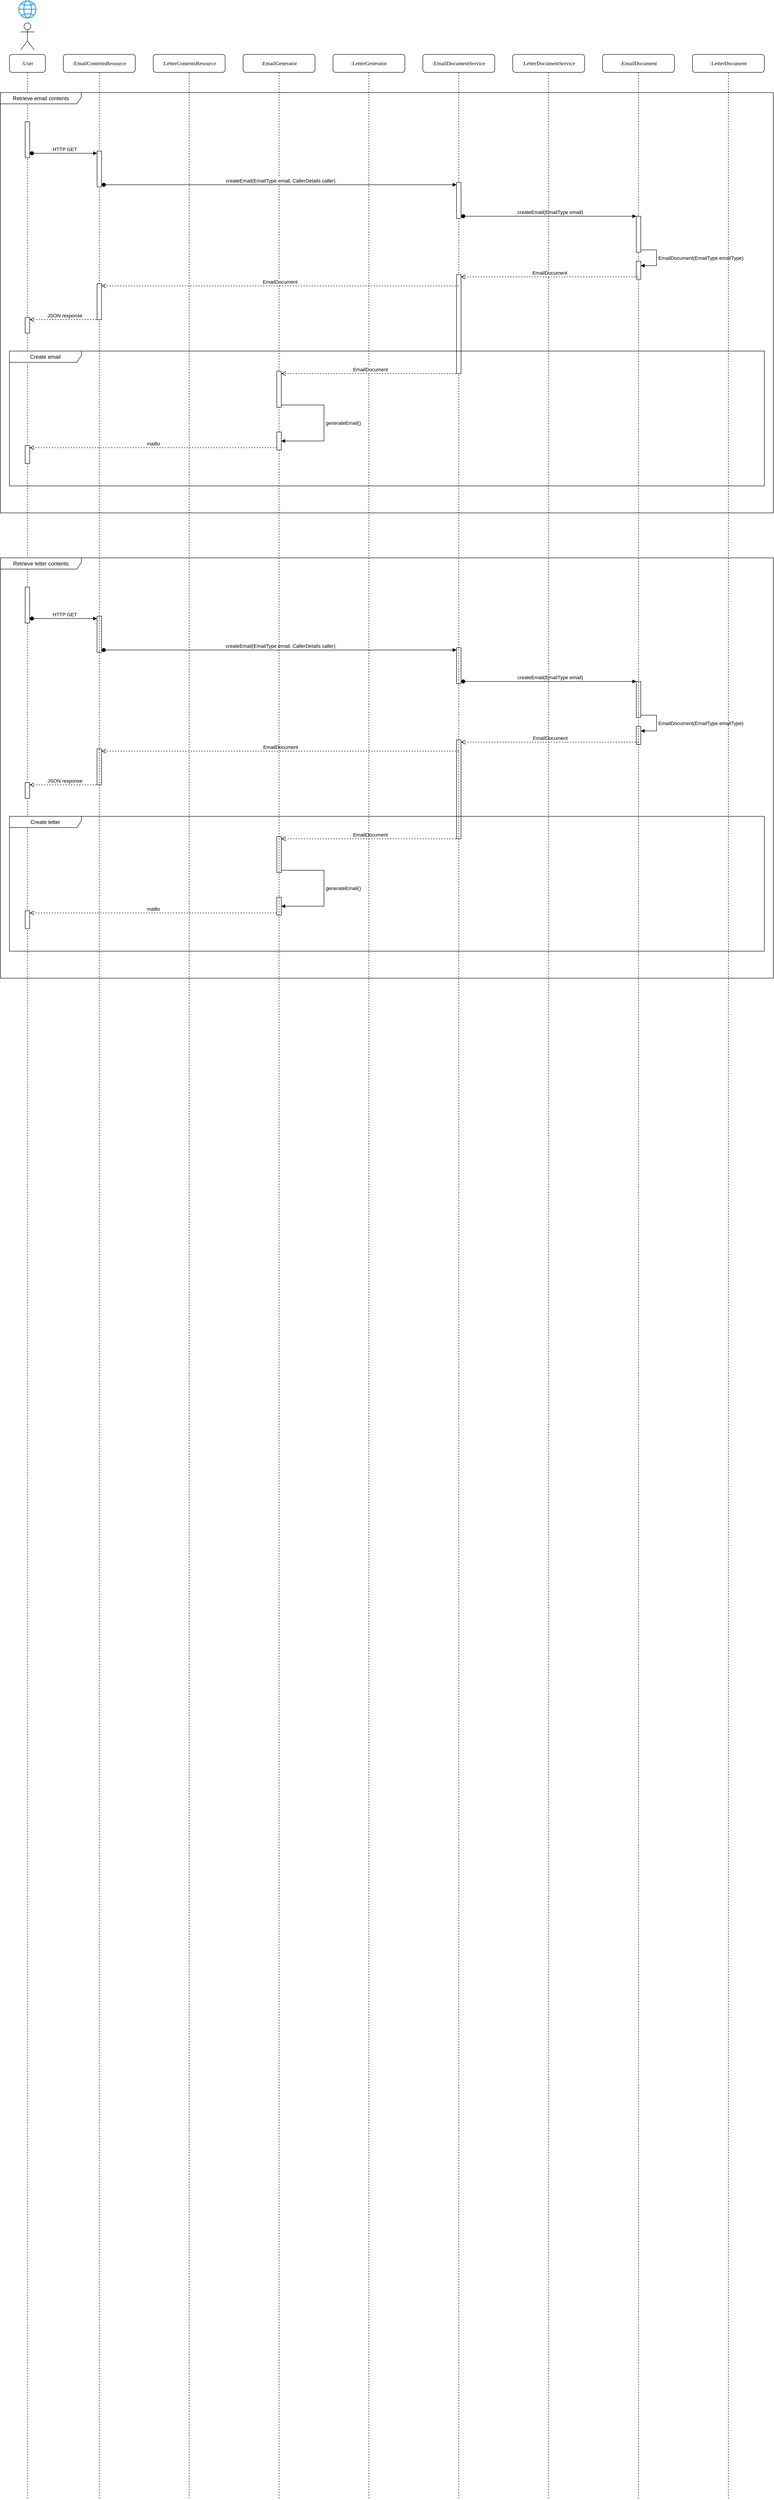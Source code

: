 <mxfile version="24.2.1" type="github">
  <diagram name="Page-1" id="13e1069c-82ec-6db2-03f1-153e76fe0fe0">
    <mxGraphModel dx="2820" dy="845" grid="1" gridSize="10" guides="1" tooltips="1" connect="1" arrows="1" fold="1" page="1" pageScale="1" pageWidth="1100" pageHeight="850" background="none" math="0" shadow="0">
      <root>
        <mxCell id="0" />
        <mxCell id="1" parent="0" />
        <mxCell id="2ybR_Enmwmyk68wynfg2-206" value=":User" style="shape=umlLifeline;perimeter=lifelinePerimeter;whiteSpace=wrap;html=1;container=1;collapsible=0;recursiveResize=0;outlineConnect=0;rounded=1;shadow=0;comic=0;labelBackgroundColor=none;strokeWidth=1;fontFamily=Verdana;fontSize=12;align=center;" parent="1" vertex="1">
          <mxGeometry x="-1080" y="140" width="80" height="5439" as="geometry" />
        </mxCell>
        <mxCell id="2KljRyAJOcrQRhTc1DdN-31" value="" style="html=1;points=[[0,0,0,0,5],[0,1,0,0,-5],[1,0,0,0,5],[1,1,0,0,-5]];perimeter=orthogonalPerimeter;outlineConnect=0;targetShapes=umlLifeline;portConstraint=eastwest;newEdgeStyle={&quot;curved&quot;:0,&quot;rounded&quot;:0};" vertex="1" parent="2ybR_Enmwmyk68wynfg2-206">
          <mxGeometry x="35" y="870" width="10" height="40" as="geometry" />
        </mxCell>
        <mxCell id="2KljRyAJOcrQRhTc1DdN-58" value="" style="html=1;points=[[0,0,0,0,5],[0,1,0,0,-5],[1,0,0,0,5],[1,1,0,0,-5]];perimeter=orthogonalPerimeter;outlineConnect=0;targetShapes=umlLifeline;portConstraint=eastwest;newEdgeStyle={&quot;curved&quot;:0,&quot;rounded&quot;:0};" vertex="1" parent="2ybR_Enmwmyk68wynfg2-206">
          <mxGeometry x="35" y="1905" width="10" height="40" as="geometry" />
        </mxCell>
        <mxCell id="2KljRyAJOcrQRhTc1DdN-59" value="" style="html=1;points=[[0,0,0,0,5],[0,1,0,0,-5],[1,0,0,0,5],[1,1,0,0,-5]];perimeter=orthogonalPerimeter;outlineConnect=0;targetShapes=umlLifeline;portConstraint=eastwest;newEdgeStyle={&quot;curved&quot;:0,&quot;rounded&quot;:0};" vertex="1" parent="2ybR_Enmwmyk68wynfg2-206">
          <mxGeometry x="195" y="1250" width="10" height="80" as="geometry" />
        </mxCell>
        <mxCell id="2KljRyAJOcrQRhTc1DdN-60" value="Retrieve letter contents" style="shape=umlFrame;whiteSpace=wrap;html=1;pointerEvents=0;width=180;height=25;" vertex="1" parent="2ybR_Enmwmyk68wynfg2-206">
          <mxGeometry x="-20" y="1120" width="1720" height="935" as="geometry" />
        </mxCell>
        <mxCell id="2KljRyAJOcrQRhTc1DdN-61" value="" style="html=1;points=[[0,0,0,0,5],[0,1,0,0,-5],[1,0,0,0,5],[1,1,0,0,-5]];perimeter=orthogonalPerimeter;outlineConnect=0;targetShapes=umlLifeline;portConstraint=eastwest;newEdgeStyle={&quot;curved&quot;:0,&quot;rounded&quot;:0};" vertex="1" parent="2ybR_Enmwmyk68wynfg2-206">
          <mxGeometry x="35" y="1185" width="10" height="80" as="geometry" />
        </mxCell>
        <mxCell id="2KljRyAJOcrQRhTc1DdN-62" value="" style="html=1;points=[[0,0,0,0,5],[0,1,0,0,-5],[1,0,0,0,5],[1,1,0,0,-5]];perimeter=orthogonalPerimeter;outlineConnect=0;targetShapes=umlLifeline;portConstraint=eastwest;newEdgeStyle={&quot;curved&quot;:0,&quot;rounded&quot;:0};" vertex="1" parent="2ybR_Enmwmyk68wynfg2-206">
          <mxGeometry x="995" y="1320" width="10" height="80" as="geometry" />
        </mxCell>
        <mxCell id="2KljRyAJOcrQRhTc1DdN-63" value="createEmail(EmailType email)" style="html=1;verticalAlign=bottom;startArrow=oval;startFill=1;endArrow=block;startSize=8;curved=0;rounded=0;" edge="1" parent="2ybR_Enmwmyk68wynfg2-206" target="2KljRyAJOcrQRhTc1DdN-65">
          <mxGeometry width="60" relative="1" as="geometry">
            <mxPoint x="1010" y="1395" as="sourcePoint" />
            <mxPoint x="1070" y="1395" as="targetPoint" />
          </mxGeometry>
        </mxCell>
        <mxCell id="2KljRyAJOcrQRhTc1DdN-64" value="" style="html=1;points=[[0,0,0,0,5],[0,1,0,0,-5],[1,0,0,0,5],[1,1,0,0,-5]];perimeter=orthogonalPerimeter;outlineConnect=0;targetShapes=umlLifeline;portConstraint=eastwest;newEdgeStyle={&quot;curved&quot;:0,&quot;rounded&quot;:0};" vertex="1" parent="2ybR_Enmwmyk68wynfg2-206">
          <mxGeometry x="995" y="1525" width="10" height="220" as="geometry" />
        </mxCell>
        <mxCell id="2KljRyAJOcrQRhTc1DdN-65" value="" style="html=1;points=[[0,0,0,0,5],[0,1,0,0,-5],[1,0,0,0,5],[1,1,0,0,-5]];perimeter=orthogonalPerimeter;outlineConnect=0;targetShapes=umlLifeline;portConstraint=eastwest;newEdgeStyle={&quot;curved&quot;:0,&quot;rounded&quot;:0};" vertex="1" parent="2ybR_Enmwmyk68wynfg2-206">
          <mxGeometry x="1395" y="1395" width="10" height="80" as="geometry" />
        </mxCell>
        <mxCell id="2KljRyAJOcrQRhTc1DdN-66" value="" style="html=1;points=[[0,0,0,0,5],[0,1,0,0,-5],[1,0,0,0,5],[1,1,0,0,-5]];perimeter=orthogonalPerimeter;outlineConnect=0;targetShapes=umlLifeline;portConstraint=eastwest;newEdgeStyle={&quot;curved&quot;:0,&quot;rounded&quot;:0};" vertex="1" parent="2ybR_Enmwmyk68wynfg2-206">
          <mxGeometry x="1395" y="1495" width="10" height="40" as="geometry" />
        </mxCell>
        <mxCell id="2KljRyAJOcrQRhTc1DdN-67" value="EmailDocument(EmailType emailType)" style="html=1;align=left;spacingLeft=2;endArrow=block;rounded=0;edgeStyle=orthogonalEdgeStyle;curved=0;rounded=0;exitX=1;exitY=1;exitDx=0;exitDy=-5;exitPerimeter=0;" edge="1" parent="2ybR_Enmwmyk68wynfg2-206" source="2KljRyAJOcrQRhTc1DdN-65" target="2KljRyAJOcrQRhTc1DdN-66">
          <mxGeometry relative="1" as="geometry">
            <mxPoint x="1320" y="1475" as="sourcePoint" />
            <Array as="points">
              <mxPoint x="1440" y="1470" />
              <mxPoint x="1440" y="1505" />
            </Array>
          </mxGeometry>
        </mxCell>
        <mxCell id="2KljRyAJOcrQRhTc1DdN-68" value="Create letter" style="shape=umlFrame;whiteSpace=wrap;html=1;pointerEvents=0;width=160;height=25;" vertex="1" parent="2ybR_Enmwmyk68wynfg2-206">
          <mxGeometry y="1695" width="1680" height="300" as="geometry" />
        </mxCell>
        <mxCell id="2KljRyAJOcrQRhTc1DdN-69" value="HTTP GET" style="html=1;verticalAlign=bottom;startArrow=oval;startFill=1;endArrow=block;startSize=8;curved=0;rounded=0;entryX=0;entryY=0;entryDx=0;entryDy=5;entryPerimeter=0;" edge="1" parent="2ybR_Enmwmyk68wynfg2-206" target="2KljRyAJOcrQRhTc1DdN-59">
          <mxGeometry width="60" relative="1" as="geometry">
            <mxPoint x="50" y="1255" as="sourcePoint" />
            <mxPoint x="110" y="1255" as="targetPoint" />
          </mxGeometry>
        </mxCell>
        <mxCell id="2KljRyAJOcrQRhTc1DdN-70" value="createEmail(EmailType email, CallerDetails caller)" style="html=1;verticalAlign=bottom;startArrow=oval;startFill=1;endArrow=block;startSize=8;curved=0;rounded=0;entryX=0;entryY=0;entryDx=0;entryDy=5;entryPerimeter=0;" edge="1" parent="2ybR_Enmwmyk68wynfg2-206" target="2KljRyAJOcrQRhTc1DdN-62">
          <mxGeometry width="60" relative="1" as="geometry">
            <mxPoint x="210" y="1325" as="sourcePoint" />
            <mxPoint x="270" y="1325" as="targetPoint" />
          </mxGeometry>
        </mxCell>
        <mxCell id="2KljRyAJOcrQRhTc1DdN-71" value="EmailDocument" style="html=1;verticalAlign=bottom;endArrow=open;dashed=1;endSize=8;curved=0;rounded=0;entryX=1;entryY=0;entryDx=0;entryDy=5;entryPerimeter=0;" edge="1" parent="2ybR_Enmwmyk68wynfg2-206" target="2KljRyAJOcrQRhTc1DdN-64">
          <mxGeometry relative="1" as="geometry">
            <mxPoint x="1400" y="1530" as="sourcePoint" />
            <mxPoint x="1290" y="1535" as="targetPoint" />
          </mxGeometry>
        </mxCell>
        <mxCell id="2KljRyAJOcrQRhTc1DdN-72" value="" style="html=1;points=[[0,0,0,0,5],[0,1,0,0,-5],[1,0,0,0,5],[1,1,0,0,-5]];perimeter=orthogonalPerimeter;outlineConnect=0;targetShapes=umlLifeline;portConstraint=eastwest;newEdgeStyle={&quot;curved&quot;:0,&quot;rounded&quot;:0};" vertex="1" parent="2ybR_Enmwmyk68wynfg2-206">
          <mxGeometry x="195" y="1545" width="10" height="80" as="geometry" />
        </mxCell>
        <mxCell id="2KljRyAJOcrQRhTc1DdN-73" value="" style="html=1;points=[[0,0,0,0,5],[0,1,0,0,-5],[1,0,0,0,5],[1,1,0,0,-5]];perimeter=orthogonalPerimeter;outlineConnect=0;targetShapes=umlLifeline;portConstraint=eastwest;newEdgeStyle={&quot;curved&quot;:0,&quot;rounded&quot;:0};" vertex="1" parent="2ybR_Enmwmyk68wynfg2-206">
          <mxGeometry x="35" y="1620" width="10" height="35" as="geometry" />
        </mxCell>
        <mxCell id="2KljRyAJOcrQRhTc1DdN-74" value="JSON response" style="html=1;verticalAlign=bottom;endArrow=open;dashed=1;endSize=8;curved=0;rounded=0;entryX=1;entryY=0;entryDx=0;entryDy=5;entryPerimeter=0;" edge="1" parent="2ybR_Enmwmyk68wynfg2-206" target="2KljRyAJOcrQRhTc1DdN-73">
          <mxGeometry relative="1" as="geometry">
            <mxPoint x="200" y="1625" as="sourcePoint" />
            <mxPoint x="120" y="1625" as="targetPoint" />
          </mxGeometry>
        </mxCell>
        <mxCell id="2KljRyAJOcrQRhTc1DdN-75" value="EmailDocument" style="html=1;verticalAlign=bottom;endArrow=open;dashed=1;endSize=8;curved=0;rounded=0;entryX=1;entryY=0;entryDx=0;entryDy=5;entryPerimeter=0;" edge="1" parent="2ybR_Enmwmyk68wynfg2-206" target="2KljRyAJOcrQRhTc1DdN-72">
          <mxGeometry relative="1" as="geometry">
            <mxPoint x="1000" y="1550" as="sourcePoint" />
            <mxPoint x="920" y="1555" as="targetPoint" />
          </mxGeometry>
        </mxCell>
        <mxCell id="2KljRyAJOcrQRhTc1DdN-76" value="" style="html=1;points=[[0,0,0,0,5],[0,1,0,0,-5],[1,0,0,0,5],[1,1,0,0,-5]];perimeter=orthogonalPerimeter;outlineConnect=0;targetShapes=umlLifeline;portConstraint=eastwest;newEdgeStyle={&quot;curved&quot;:0,&quot;rounded&quot;:0};" vertex="1" parent="2ybR_Enmwmyk68wynfg2-206">
          <mxGeometry x="595" y="1740" width="10" height="80" as="geometry" />
        </mxCell>
        <mxCell id="2KljRyAJOcrQRhTc1DdN-77" value="EmailDocument" style="html=1;verticalAlign=bottom;endArrow=open;dashed=1;endSize=8;curved=0;rounded=0;entryX=1;entryY=0;entryDx=0;entryDy=5;entryPerimeter=0;" edge="1" parent="2ybR_Enmwmyk68wynfg2-206" target="2KljRyAJOcrQRhTc1DdN-76">
          <mxGeometry relative="1" as="geometry">
            <mxPoint x="1000" y="1745" as="sourcePoint" />
            <mxPoint x="920" y="1745" as="targetPoint" />
          </mxGeometry>
        </mxCell>
        <mxCell id="2KljRyAJOcrQRhTc1DdN-78" value="" style="html=1;points=[[0,0,0,0,5],[0,1,0,0,-5],[1,0,0,0,5],[1,1,0,0,-5]];perimeter=orthogonalPerimeter;outlineConnect=0;targetShapes=umlLifeline;portConstraint=eastwest;newEdgeStyle={&quot;curved&quot;:0,&quot;rounded&quot;:0};" vertex="1" parent="2ybR_Enmwmyk68wynfg2-206">
          <mxGeometry x="595" y="1875" width="10" height="40" as="geometry" />
        </mxCell>
        <mxCell id="2KljRyAJOcrQRhTc1DdN-79" value="generateEmail()" style="html=1;align=left;spacingLeft=2;endArrow=block;rounded=0;edgeStyle=orthogonalEdgeStyle;curved=0;rounded=0;exitX=1;exitY=1;exitDx=0;exitDy=-5;exitPerimeter=0;" edge="1" parent="2ybR_Enmwmyk68wynfg2-206" source="2KljRyAJOcrQRhTc1DdN-76" target="2KljRyAJOcrQRhTc1DdN-78">
          <mxGeometry relative="1" as="geometry">
            <mxPoint x="670" y="1865" as="sourcePoint" />
            <Array as="points">
              <mxPoint x="700" y="1815" />
              <mxPoint x="700" y="1895" />
            </Array>
          </mxGeometry>
        </mxCell>
        <mxCell id="2KljRyAJOcrQRhTc1DdN-80" value="mailto" style="html=1;verticalAlign=bottom;endArrow=open;dashed=1;endSize=8;curved=0;rounded=0;exitX=0;exitY=1;exitDx=0;exitDy=-5;exitPerimeter=0;entryX=1;entryY=0;entryDx=0;entryDy=5;entryPerimeter=0;" edge="1" parent="2ybR_Enmwmyk68wynfg2-206" source="2KljRyAJOcrQRhTc1DdN-78" target="2KljRyAJOcrQRhTc1DdN-58">
          <mxGeometry relative="1" as="geometry">
            <mxPoint x="490" y="1905" as="sourcePoint" />
            <mxPoint x="410" y="1905" as="targetPoint" />
          </mxGeometry>
        </mxCell>
        <mxCell id="7baba1c4bc27f4b0-8" value=":EmailContentsResource" style="shape=umlLifeline;perimeter=lifelinePerimeter;whiteSpace=wrap;html=1;container=1;collapsible=0;recursiveResize=0;outlineConnect=0;rounded=1;shadow=0;comic=0;labelBackgroundColor=none;strokeWidth=1;fontFamily=Verdana;fontSize=12;align=center;" parent="1" vertex="1">
          <mxGeometry x="-960" y="140" width="160" height="5439" as="geometry" />
        </mxCell>
        <mxCell id="2KljRyAJOcrQRhTc1DdN-5" value="" style="html=1;points=[[0,0,0,0,5],[0,1,0,0,-5],[1,0,0,0,5],[1,1,0,0,-5]];perimeter=orthogonalPerimeter;outlineConnect=0;targetShapes=umlLifeline;portConstraint=eastwest;newEdgeStyle={&quot;curved&quot;:0,&quot;rounded&quot;:0};" vertex="1" parent="7baba1c4bc27f4b0-8">
          <mxGeometry x="75" y="215" width="10" height="80" as="geometry" />
        </mxCell>
        <mxCell id="2ybR_Enmwmyk68wynfg2-215" value="" style="shape=umlActor;verticalLabelPosition=bottom;verticalAlign=top;html=1;" parent="1" vertex="1">
          <mxGeometry x="-1055" y="70" width="30" height="60" as="geometry" />
        </mxCell>
        <mxCell id="Pqkm6T4iRC-XtUFv7M2G-2" value=":LetterContentsResource" style="shape=umlLifeline;perimeter=lifelinePerimeter;whiteSpace=wrap;html=1;container=1;collapsible=0;recursiveResize=0;outlineConnect=0;rounded=1;shadow=0;comic=0;labelBackgroundColor=none;strokeWidth=1;fontFamily=Verdana;fontSize=12;align=center;" parent="1" vertex="1">
          <mxGeometry x="-760" y="140" width="160" height="5439" as="geometry" />
        </mxCell>
        <mxCell id="Pqkm6T4iRC-XtUFv7M2G-3" value="" style="sketch=0;outlineConnect=0;fillColor=#1BA1E2;strokeColor=#006EAF;dashed=0;verticalLabelPosition=bottom;verticalAlign=top;align=center;html=1;fontSize=12;fontStyle=0;aspect=fixed;pointerEvents=1;shape=mxgraph.aws4.globe;fontColor=#ffffff;" parent="1" vertex="1">
          <mxGeometry x="-1060" y="20" width="40" height="40" as="geometry" />
        </mxCell>
        <mxCell id="2KljRyAJOcrQRhTc1DdN-1" value=":EmailGenerator" style="shape=umlLifeline;perimeter=lifelinePerimeter;whiteSpace=wrap;html=1;container=1;collapsible=0;recursiveResize=0;outlineConnect=0;rounded=1;shadow=0;comic=0;labelBackgroundColor=none;strokeWidth=1;fontFamily=Verdana;fontSize=12;align=center;" vertex="1" parent="1">
          <mxGeometry x="-560" y="140" width="160" height="5439" as="geometry" />
        </mxCell>
        <mxCell id="2KljRyAJOcrQRhTc1DdN-2" value=":LetterGenerator" style="shape=umlLifeline;perimeter=lifelinePerimeter;whiteSpace=wrap;html=1;container=1;collapsible=0;recursiveResize=0;outlineConnect=0;rounded=1;shadow=0;comic=0;labelBackgroundColor=none;strokeWidth=1;fontFamily=Verdana;fontSize=12;align=center;" vertex="1" parent="1">
          <mxGeometry x="-360" y="140" width="160" height="5439" as="geometry" />
        </mxCell>
        <mxCell id="2KljRyAJOcrQRhTc1DdN-3" value="Retrieve email contents" style="shape=umlFrame;whiteSpace=wrap;html=1;pointerEvents=0;width=180;height=25;" vertex="1" parent="1">
          <mxGeometry x="-1100" y="225" width="1720" height="935" as="geometry" />
        </mxCell>
        <mxCell id="2KljRyAJOcrQRhTc1DdN-4" value="" style="html=1;points=[[0,0,0,0,5],[0,1,0,0,-5],[1,0,0,0,5],[1,1,0,0,-5]];perimeter=orthogonalPerimeter;outlineConnect=0;targetShapes=umlLifeline;portConstraint=eastwest;newEdgeStyle={&quot;curved&quot;:0,&quot;rounded&quot;:0};" vertex="1" parent="1">
          <mxGeometry x="-1045" y="290" width="10" height="80" as="geometry" />
        </mxCell>
        <mxCell id="2KljRyAJOcrQRhTc1DdN-6" value=":EmailDocumentService" style="shape=umlLifeline;perimeter=lifelinePerimeter;whiteSpace=wrap;html=1;container=1;collapsible=0;recursiveResize=0;outlineConnect=0;rounded=1;shadow=0;comic=0;labelBackgroundColor=none;strokeWidth=1;fontFamily=Verdana;fontSize=12;align=center;" vertex="1" parent="1">
          <mxGeometry x="-160" y="140" width="160" height="5439" as="geometry" />
        </mxCell>
        <mxCell id="2KljRyAJOcrQRhTc1DdN-12" value="" style="html=1;points=[[0,0,0,0,5],[0,1,0,0,-5],[1,0,0,0,5],[1,1,0,0,-5]];perimeter=orthogonalPerimeter;outlineConnect=0;targetShapes=umlLifeline;portConstraint=eastwest;newEdgeStyle={&quot;curved&quot;:0,&quot;rounded&quot;:0};" vertex="1" parent="2KljRyAJOcrQRhTc1DdN-6">
          <mxGeometry x="75" y="285" width="10" height="80" as="geometry" />
        </mxCell>
        <mxCell id="2KljRyAJOcrQRhTc1DdN-15" value="createEmail(EmailType email)" style="html=1;verticalAlign=bottom;startArrow=oval;startFill=1;endArrow=block;startSize=8;curved=0;rounded=0;" edge="1" parent="2KljRyAJOcrQRhTc1DdN-6" target="2KljRyAJOcrQRhTc1DdN-14">
          <mxGeometry width="60" relative="1" as="geometry">
            <mxPoint x="90" y="360" as="sourcePoint" />
            <mxPoint x="150" y="360" as="targetPoint" />
          </mxGeometry>
        </mxCell>
        <mxCell id="2KljRyAJOcrQRhTc1DdN-18" value="" style="html=1;points=[[0,0,0,0,5],[0,1,0,0,-5],[1,0,0,0,5],[1,1,0,0,-5]];perimeter=orthogonalPerimeter;outlineConnect=0;targetShapes=umlLifeline;portConstraint=eastwest;newEdgeStyle={&quot;curved&quot;:0,&quot;rounded&quot;:0};" vertex="1" parent="2KljRyAJOcrQRhTc1DdN-6">
          <mxGeometry x="75" y="490" width="10" height="220" as="geometry" />
        </mxCell>
        <mxCell id="2KljRyAJOcrQRhTc1DdN-7" value=":LetterDocumentService" style="shape=umlLifeline;perimeter=lifelinePerimeter;whiteSpace=wrap;html=1;container=1;collapsible=0;recursiveResize=0;outlineConnect=0;rounded=1;shadow=0;comic=0;labelBackgroundColor=none;strokeWidth=1;fontFamily=Verdana;fontSize=12;align=center;" vertex="1" parent="1">
          <mxGeometry x="40" y="140" width="160" height="5439" as="geometry" />
        </mxCell>
        <mxCell id="2KljRyAJOcrQRhTc1DdN-8" value=":EmailDocument" style="shape=umlLifeline;perimeter=lifelinePerimeter;whiteSpace=wrap;html=1;container=1;collapsible=0;recursiveResize=0;outlineConnect=0;rounded=1;shadow=0;comic=0;labelBackgroundColor=none;strokeWidth=1;fontFamily=Verdana;fontSize=12;align=center;" vertex="1" parent="1">
          <mxGeometry x="240" y="140" width="160" height="5439" as="geometry" />
        </mxCell>
        <mxCell id="2KljRyAJOcrQRhTc1DdN-14" value="" style="html=1;points=[[0,0,0,0,5],[0,1,0,0,-5],[1,0,0,0,5],[1,1,0,0,-5]];perimeter=orthogonalPerimeter;outlineConnect=0;targetShapes=umlLifeline;portConstraint=eastwest;newEdgeStyle={&quot;curved&quot;:0,&quot;rounded&quot;:0};" vertex="1" parent="2KljRyAJOcrQRhTc1DdN-8">
          <mxGeometry x="75" y="360" width="10" height="80" as="geometry" />
        </mxCell>
        <mxCell id="2KljRyAJOcrQRhTc1DdN-16" value="" style="html=1;points=[[0,0,0,0,5],[0,1,0,0,-5],[1,0,0,0,5],[1,1,0,0,-5]];perimeter=orthogonalPerimeter;outlineConnect=0;targetShapes=umlLifeline;portConstraint=eastwest;newEdgeStyle={&quot;curved&quot;:0,&quot;rounded&quot;:0};" vertex="1" parent="2KljRyAJOcrQRhTc1DdN-8">
          <mxGeometry x="75" y="460" width="10" height="40" as="geometry" />
        </mxCell>
        <mxCell id="2KljRyAJOcrQRhTc1DdN-17" value="EmailDocument(EmailType emailType)" style="html=1;align=left;spacingLeft=2;endArrow=block;rounded=0;edgeStyle=orthogonalEdgeStyle;curved=0;rounded=0;exitX=1;exitY=1;exitDx=0;exitDy=-5;exitPerimeter=0;" edge="1" target="2KljRyAJOcrQRhTc1DdN-16" parent="2KljRyAJOcrQRhTc1DdN-8" source="2KljRyAJOcrQRhTc1DdN-14">
          <mxGeometry relative="1" as="geometry">
            <mxPoint y="440" as="sourcePoint" />
            <Array as="points">
              <mxPoint x="120" y="435" />
              <mxPoint x="120" y="470" />
            </Array>
          </mxGeometry>
        </mxCell>
        <mxCell id="2KljRyAJOcrQRhTc1DdN-9" value=":LetterDocument" style="shape=umlLifeline;perimeter=lifelinePerimeter;whiteSpace=wrap;html=1;container=1;collapsible=0;recursiveResize=0;outlineConnect=0;rounded=1;shadow=0;comic=0;labelBackgroundColor=none;strokeWidth=1;fontFamily=Verdana;fontSize=12;align=center;" vertex="1" parent="1">
          <mxGeometry x="440" y="140" width="160" height="5439" as="geometry" />
        </mxCell>
        <mxCell id="2KljRyAJOcrQRhTc1DdN-10" value="Create email" style="shape=umlFrame;whiteSpace=wrap;html=1;pointerEvents=0;width=160;height=25;" vertex="1" parent="1">
          <mxGeometry x="-1080" y="800" width="1680" height="300" as="geometry" />
        </mxCell>
        <mxCell id="2KljRyAJOcrQRhTc1DdN-11" value="HTTP GET" style="html=1;verticalAlign=bottom;startArrow=oval;startFill=1;endArrow=block;startSize=8;curved=0;rounded=0;entryX=0;entryY=0;entryDx=0;entryDy=5;entryPerimeter=0;" edge="1" parent="1" target="2KljRyAJOcrQRhTc1DdN-5">
          <mxGeometry width="60" relative="1" as="geometry">
            <mxPoint x="-1030" y="360" as="sourcePoint" />
            <mxPoint x="-970" y="360" as="targetPoint" />
          </mxGeometry>
        </mxCell>
        <mxCell id="2KljRyAJOcrQRhTc1DdN-13" value="createEmail(EmailType email, CallerDetails caller)" style="html=1;verticalAlign=bottom;startArrow=oval;startFill=1;endArrow=block;startSize=8;curved=0;rounded=0;entryX=0;entryY=0;entryDx=0;entryDy=5;entryPerimeter=0;" edge="1" parent="1" target="2KljRyAJOcrQRhTc1DdN-12">
          <mxGeometry width="60" relative="1" as="geometry">
            <mxPoint x="-870" y="430" as="sourcePoint" />
            <mxPoint x="-810" y="430" as="targetPoint" />
          </mxGeometry>
        </mxCell>
        <mxCell id="2KljRyAJOcrQRhTc1DdN-19" value="EmailDocument" style="html=1;verticalAlign=bottom;endArrow=open;dashed=1;endSize=8;curved=0;rounded=0;entryX=1;entryY=0;entryDx=0;entryDy=5;entryPerimeter=0;" edge="1" parent="1" source="2KljRyAJOcrQRhTc1DdN-8" target="2KljRyAJOcrQRhTc1DdN-18">
          <mxGeometry relative="1" as="geometry">
            <mxPoint x="290" y="640" as="sourcePoint" />
            <mxPoint x="210" y="640" as="targetPoint" />
          </mxGeometry>
        </mxCell>
        <mxCell id="2KljRyAJOcrQRhTc1DdN-21" value="" style="html=1;points=[[0,0,0,0,5],[0,1,0,0,-5],[1,0,0,0,5],[1,1,0,0,-5]];perimeter=orthogonalPerimeter;outlineConnect=0;targetShapes=umlLifeline;portConstraint=eastwest;newEdgeStyle={&quot;curved&quot;:0,&quot;rounded&quot;:0};" vertex="1" parent="1">
          <mxGeometry x="-885" y="650" width="10" height="80" as="geometry" />
        </mxCell>
        <mxCell id="2KljRyAJOcrQRhTc1DdN-23" value="" style="html=1;points=[[0,0,0,0,5],[0,1,0,0,-5],[1,0,0,0,5],[1,1,0,0,-5]];perimeter=orthogonalPerimeter;outlineConnect=0;targetShapes=umlLifeline;portConstraint=eastwest;newEdgeStyle={&quot;curved&quot;:0,&quot;rounded&quot;:0};" vertex="1" parent="1">
          <mxGeometry x="-1045" y="725" width="10" height="35" as="geometry" />
        </mxCell>
        <mxCell id="2KljRyAJOcrQRhTc1DdN-24" value="JSON response" style="html=1;verticalAlign=bottom;endArrow=open;dashed=1;endSize=8;curved=0;rounded=0;entryX=1;entryY=0;entryDx=0;entryDy=5;entryPerimeter=0;" edge="1" parent="1" target="2KljRyAJOcrQRhTc1DdN-23">
          <mxGeometry relative="1" as="geometry">
            <mxPoint x="-880" y="730" as="sourcePoint" />
            <mxPoint x="-960" y="730" as="targetPoint" />
          </mxGeometry>
        </mxCell>
        <mxCell id="2KljRyAJOcrQRhTc1DdN-22" value="EmailDocument" style="html=1;verticalAlign=bottom;endArrow=open;dashed=1;endSize=8;curved=0;rounded=0;entryX=1;entryY=0;entryDx=0;entryDy=5;entryPerimeter=0;" edge="1" parent="1" source="2KljRyAJOcrQRhTc1DdN-6" target="2KljRyAJOcrQRhTc1DdN-21">
          <mxGeometry relative="1" as="geometry">
            <mxPoint x="-80" y="660" as="sourcePoint" />
            <mxPoint x="-160" y="660" as="targetPoint" />
          </mxGeometry>
        </mxCell>
        <mxCell id="2KljRyAJOcrQRhTc1DdN-25" value="" style="html=1;points=[[0,0,0,0,5],[0,1,0,0,-5],[1,0,0,0,5],[1,1,0,0,-5]];perimeter=orthogonalPerimeter;outlineConnect=0;targetShapes=umlLifeline;portConstraint=eastwest;newEdgeStyle={&quot;curved&quot;:0,&quot;rounded&quot;:0};" vertex="1" parent="1">
          <mxGeometry x="-485" y="845" width="10" height="80" as="geometry" />
        </mxCell>
        <mxCell id="2KljRyAJOcrQRhTc1DdN-27" value="EmailDocument" style="html=1;verticalAlign=bottom;endArrow=open;dashed=1;endSize=8;curved=0;rounded=0;entryX=1;entryY=0;entryDx=0;entryDy=5;entryPerimeter=0;" edge="1" parent="1" target="2KljRyAJOcrQRhTc1DdN-25">
          <mxGeometry relative="1" as="geometry">
            <mxPoint x="-80" y="850" as="sourcePoint" />
            <mxPoint x="-160" y="850" as="targetPoint" />
          </mxGeometry>
        </mxCell>
        <mxCell id="2KljRyAJOcrQRhTc1DdN-28" value="" style="html=1;points=[[0,0,0,0,5],[0,1,0,0,-5],[1,0,0,0,5],[1,1,0,0,-5]];perimeter=orthogonalPerimeter;outlineConnect=0;targetShapes=umlLifeline;portConstraint=eastwest;newEdgeStyle={&quot;curved&quot;:0,&quot;rounded&quot;:0};" vertex="1" parent="1">
          <mxGeometry x="-485" y="980" width="10" height="40" as="geometry" />
        </mxCell>
        <mxCell id="2KljRyAJOcrQRhTc1DdN-29" value="generateEmail()" style="html=1;align=left;spacingLeft=2;endArrow=block;rounded=0;edgeStyle=orthogonalEdgeStyle;curved=0;rounded=0;exitX=1;exitY=1;exitDx=0;exitDy=-5;exitPerimeter=0;" edge="1" target="2KljRyAJOcrQRhTc1DdN-28" parent="1" source="2KljRyAJOcrQRhTc1DdN-25">
          <mxGeometry relative="1" as="geometry">
            <mxPoint x="-410" y="970" as="sourcePoint" />
            <Array as="points">
              <mxPoint x="-380" y="920" />
              <mxPoint x="-380" y="1000" />
            </Array>
          </mxGeometry>
        </mxCell>
        <mxCell id="2KljRyAJOcrQRhTc1DdN-33" value="mailto" style="html=1;verticalAlign=bottom;endArrow=open;dashed=1;endSize=8;curved=0;rounded=0;exitX=0;exitY=1;exitDx=0;exitDy=-5;exitPerimeter=0;entryX=1;entryY=0;entryDx=0;entryDy=5;entryPerimeter=0;" edge="1" parent="1" source="2KljRyAJOcrQRhTc1DdN-28" target="2KljRyAJOcrQRhTc1DdN-31">
          <mxGeometry relative="1" as="geometry">
            <mxPoint x="-590" y="1010" as="sourcePoint" />
            <mxPoint x="-670" y="1010" as="targetPoint" />
          </mxGeometry>
        </mxCell>
      </root>
    </mxGraphModel>
  </diagram>
</mxfile>
